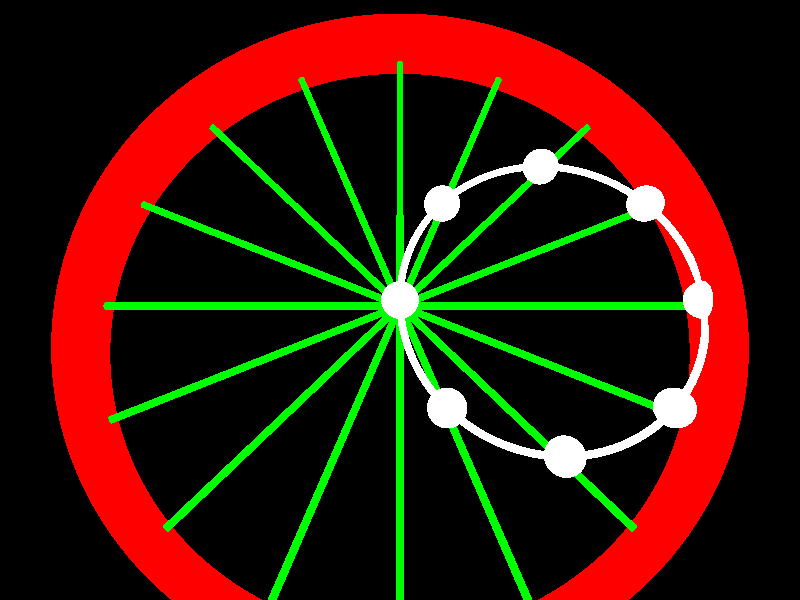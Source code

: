 // Width=400
// Height=300
// FPS=20
// Initial_Clock=0
// Final_Clock=4

#version 3.7;

global_settings {
  assumed_gamma 1
  ambient_light 0
  photons {
    count 100000
  }
}


camera {
  location <0,-5,15>
  look_at <0,0,0>
  right (image_width/image_height)*x
  up z
  sky z
}

light_source {
  <10,-10,10>
  color 1
}

#macro hoop_with_balls(hoop_radius, hoop_thickness, ball_radius, n_balls)
  merge {
    torus{
      hoop_radius hoop_thickness
      rotate 90*x
    }

    #for(i, 1, n_balls)
      sphere{
        <hoop_radius,0,0>, ball_radius
        rotate (360*i/n_balls) * z
      }
    #end
  }
#end


#declare rotation = 360*clock/4;
#declare n_balls = 8;

object {
  hoop_with_balls(4, 0.1, 0.5, n_balls)

  texture {
    pigment{
      rgb 1
    }
  }

  rotate z*(2*rotation)
  translate 4*x
  rotate -z*rotation
}

#for(i, 1, n_balls)
  cylinder {
    <-8,0,-0.5>, <8,0,-0.5>, 0.1
    rotate z*(180*i/n_balls)

    texture{
      pigment{
        rgb <0,1,0>
      }
    }
  }
#end

#declare boundary =
  difference {
    cylinder{<0,0,-1>, <0,0,1>, 8.5}
    cylinder{<0,0,-1.5>, <0,0,1.5>, 8}
  }


object{
  boundary

  texture {
    pigment{
      rgb <1,0,0>
    }
  }
}

// plane{
//   z, -5

//   pigment{
//     rgb 1
//   }
// }
